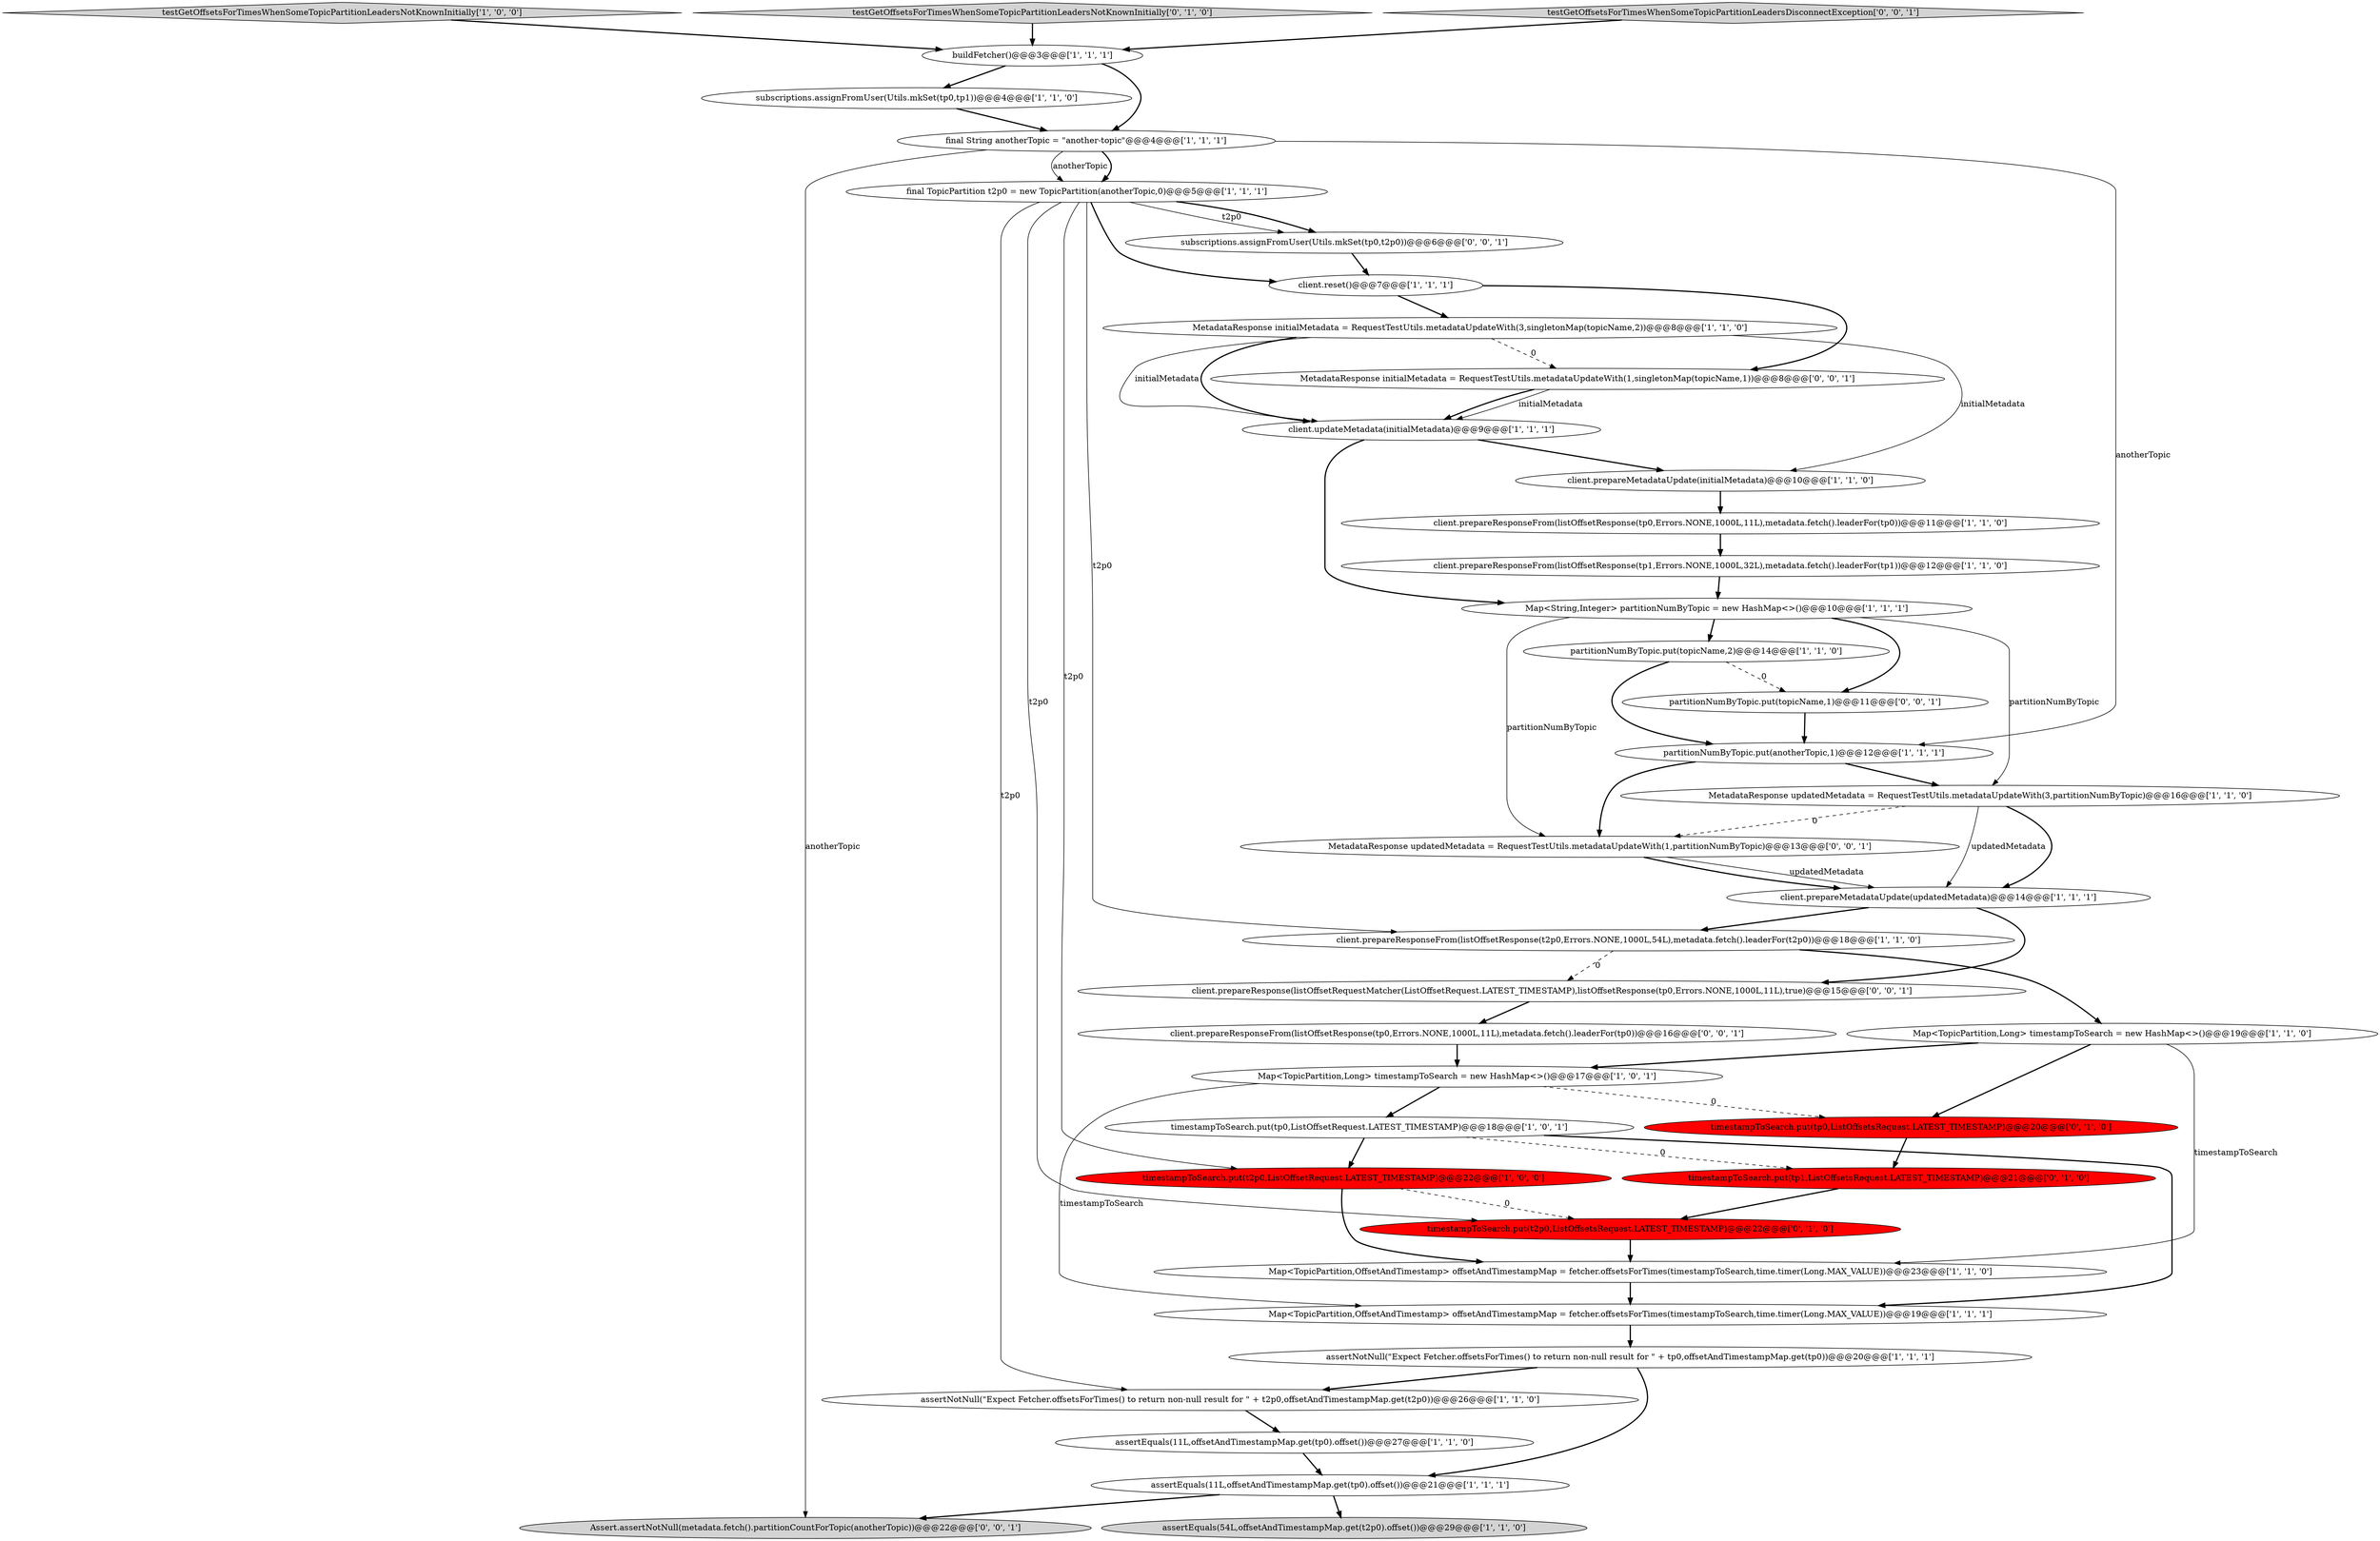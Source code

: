 digraph {
28 [style = filled, label = "timestampToSearch.put(t2p0,ListOffsetsRequest.LATEST_TIMESTAMP)@@@22@@@['0', '1', '0']", fillcolor = red, shape = ellipse image = "AAA1AAABBB2BBB"];
2 [style = filled, label = "testGetOffsetsForTimesWhenSomeTopicPartitionLeadersNotKnownInitially['1', '0', '0']", fillcolor = lightgray, shape = diamond image = "AAA0AAABBB1BBB"];
3 [style = filled, label = "timestampToSearch.put(tp0,ListOffsetRequest.LATEST_TIMESTAMP)@@@18@@@['1', '0', '1']", fillcolor = white, shape = ellipse image = "AAA0AAABBB1BBB"];
16 [style = filled, label = "timestampToSearch.put(t2p0,ListOffsetRequest.LATEST_TIMESTAMP)@@@22@@@['1', '0', '0']", fillcolor = red, shape = ellipse image = "AAA1AAABBB1BBB"];
27 [style = filled, label = "assertEquals(11L,offsetAndTimestampMap.get(tp0).offset())@@@27@@@['1', '1', '0']", fillcolor = white, shape = ellipse image = "AAA0AAABBB1BBB"];
35 [style = filled, label = "client.prepareResponse(listOffsetRequestMatcher(ListOffsetRequest.LATEST_TIMESTAMP),listOffsetResponse(tp0,Errors.NONE,1000L,11L),true)@@@15@@@['0', '0', '1']", fillcolor = white, shape = ellipse image = "AAA0AAABBB3BBB"];
33 [style = filled, label = "MetadataResponse updatedMetadata = RequestTestUtils.metadataUpdateWith(1,partitionNumByTopic)@@@13@@@['0', '0', '1']", fillcolor = white, shape = ellipse image = "AAA0AAABBB3BBB"];
7 [style = filled, label = "client.prepareResponseFrom(listOffsetResponse(t2p0,Errors.NONE,1000L,54L),metadata.fetch().leaderFor(t2p0))@@@18@@@['1', '1', '0']", fillcolor = white, shape = ellipse image = "AAA0AAABBB1BBB"];
15 [style = filled, label = "client.updateMetadata(initialMetadata)@@@9@@@['1', '1', '1']", fillcolor = white, shape = ellipse image = "AAA0AAABBB1BBB"];
29 [style = filled, label = "timestampToSearch.put(tp1,ListOffsetsRequest.LATEST_TIMESTAMP)@@@21@@@['0', '1', '0']", fillcolor = red, shape = ellipse image = "AAA1AAABBB2BBB"];
32 [style = filled, label = "Assert.assertNotNull(metadata.fetch().partitionCountForTopic(anotherTopic))@@@22@@@['0', '0', '1']", fillcolor = lightgray, shape = ellipse image = "AAA0AAABBB3BBB"];
13 [style = filled, label = "client.prepareResponseFrom(listOffsetResponse(tp1,Errors.NONE,1000L,32L),metadata.fetch().leaderFor(tp1))@@@12@@@['1', '1', '0']", fillcolor = white, shape = ellipse image = "AAA0AAABBB1BBB"];
12 [style = filled, label = "Map<TopicPartition,OffsetAndTimestamp> offsetAndTimestampMap = fetcher.offsetsForTimes(timestampToSearch,time.timer(Long.MAX_VALUE))@@@19@@@['1', '1', '1']", fillcolor = white, shape = ellipse image = "AAA0AAABBB1BBB"];
10 [style = filled, label = "Map<TopicPartition,Long> timestampToSearch = new HashMap<>()@@@19@@@['1', '1', '0']", fillcolor = white, shape = ellipse image = "AAA0AAABBB1BBB"];
26 [style = filled, label = "subscriptions.assignFromUser(Utils.mkSet(tp0,tp1))@@@4@@@['1', '1', '0']", fillcolor = white, shape = ellipse image = "AAA0AAABBB1BBB"];
31 [style = filled, label = "timestampToSearch.put(tp0,ListOffsetsRequest.LATEST_TIMESTAMP)@@@20@@@['0', '1', '0']", fillcolor = red, shape = ellipse image = "AAA1AAABBB2BBB"];
19 [style = filled, label = "partitionNumByTopic.put(topicName,2)@@@14@@@['1', '1', '0']", fillcolor = white, shape = ellipse image = "AAA0AAABBB1BBB"];
8 [style = filled, label = "partitionNumByTopic.put(anotherTopic,1)@@@12@@@['1', '1', '1']", fillcolor = white, shape = ellipse image = "AAA0AAABBB1BBB"];
4 [style = filled, label = "assertNotNull(\"Expect Fetcher.offsetsForTimes() to return non-null result for \" + t2p0,offsetAndTimestampMap.get(t2p0))@@@26@@@['1', '1', '0']", fillcolor = white, shape = ellipse image = "AAA0AAABBB1BBB"];
1 [style = filled, label = "final TopicPartition t2p0 = new TopicPartition(anotherTopic,0)@@@5@@@['1', '1', '1']", fillcolor = white, shape = ellipse image = "AAA0AAABBB1BBB"];
9 [style = filled, label = "client.reset()@@@7@@@['1', '1', '1']", fillcolor = white, shape = ellipse image = "AAA0AAABBB1BBB"];
6 [style = filled, label = "final String anotherTopic = \"another-topic\"@@@4@@@['1', '1', '1']", fillcolor = white, shape = ellipse image = "AAA0AAABBB1BBB"];
21 [style = filled, label = "MetadataResponse initialMetadata = RequestTestUtils.metadataUpdateWith(3,singletonMap(topicName,2))@@@8@@@['1', '1', '0']", fillcolor = white, shape = ellipse image = "AAA0AAABBB1BBB"];
5 [style = filled, label = "buildFetcher()@@@3@@@['1', '1', '1']", fillcolor = white, shape = ellipse image = "AAA0AAABBB1BBB"];
37 [style = filled, label = "MetadataResponse initialMetadata = RequestTestUtils.metadataUpdateWith(1,singletonMap(topicName,1))@@@8@@@['0', '0', '1']", fillcolor = white, shape = ellipse image = "AAA0AAABBB3BBB"];
36 [style = filled, label = "client.prepareResponseFrom(listOffsetResponse(tp0,Errors.NONE,1000L,11L),metadata.fetch().leaderFor(tp0))@@@16@@@['0', '0', '1']", fillcolor = white, shape = ellipse image = "AAA0AAABBB3BBB"];
30 [style = filled, label = "testGetOffsetsForTimesWhenSomeTopicPartitionLeadersNotKnownInitially['0', '1', '0']", fillcolor = lightgray, shape = diamond image = "AAA0AAABBB2BBB"];
20 [style = filled, label = "MetadataResponse updatedMetadata = RequestTestUtils.metadataUpdateWith(3,partitionNumByTopic)@@@16@@@['1', '1', '0']", fillcolor = white, shape = ellipse image = "AAA0AAABBB1BBB"];
24 [style = filled, label = "Map<TopicPartition,OffsetAndTimestamp> offsetAndTimestampMap = fetcher.offsetsForTimes(timestampToSearch,time.timer(Long.MAX_VALUE))@@@23@@@['1', '1', '0']", fillcolor = white, shape = ellipse image = "AAA0AAABBB1BBB"];
14 [style = filled, label = "Map<TopicPartition,Long> timestampToSearch = new HashMap<>()@@@17@@@['1', '0', '1']", fillcolor = white, shape = ellipse image = "AAA0AAABBB1BBB"];
11 [style = filled, label = "assertNotNull(\"Expect Fetcher.offsetsForTimes() to return non-null result for \" + tp0,offsetAndTimestampMap.get(tp0))@@@20@@@['1', '1', '1']", fillcolor = white, shape = ellipse image = "AAA0AAABBB1BBB"];
17 [style = filled, label = "assertEquals(11L,offsetAndTimestampMap.get(tp0).offset())@@@21@@@['1', '1', '1']", fillcolor = white, shape = ellipse image = "AAA0AAABBB1BBB"];
0 [style = filled, label = "Map<String,Integer> partitionNumByTopic = new HashMap<>()@@@10@@@['1', '1', '1']", fillcolor = white, shape = ellipse image = "AAA0AAABBB1BBB"];
25 [style = filled, label = "client.prepareMetadataUpdate(updatedMetadata)@@@14@@@['1', '1', '1']", fillcolor = white, shape = ellipse image = "AAA0AAABBB1BBB"];
22 [style = filled, label = "client.prepareResponseFrom(listOffsetResponse(tp0,Errors.NONE,1000L,11L),metadata.fetch().leaderFor(tp0))@@@11@@@['1', '1', '0']", fillcolor = white, shape = ellipse image = "AAA0AAABBB1BBB"];
34 [style = filled, label = "testGetOffsetsForTimesWhenSomeTopicPartitionLeadersDisconnectException['0', '0', '1']", fillcolor = lightgray, shape = diamond image = "AAA0AAABBB3BBB"];
23 [style = filled, label = "client.prepareMetadataUpdate(initialMetadata)@@@10@@@['1', '1', '0']", fillcolor = white, shape = ellipse image = "AAA0AAABBB1BBB"];
39 [style = filled, label = "subscriptions.assignFromUser(Utils.mkSet(tp0,t2p0))@@@6@@@['0', '0', '1']", fillcolor = white, shape = ellipse image = "AAA0AAABBB3BBB"];
38 [style = filled, label = "partitionNumByTopic.put(topicName,1)@@@11@@@['0', '0', '1']", fillcolor = white, shape = ellipse image = "AAA0AAABBB3BBB"];
18 [style = filled, label = "assertEquals(54L,offsetAndTimestampMap.get(t2p0).offset())@@@29@@@['1', '1', '0']", fillcolor = lightgray, shape = ellipse image = "AAA0AAABBB1BBB"];
1->39 [style = bold, label=""];
3->29 [style = dashed, label="0"];
14->3 [style = bold, label=""];
8->33 [style = bold, label=""];
15->23 [style = bold, label=""];
24->12 [style = bold, label=""];
2->5 [style = bold, label=""];
1->39 [style = solid, label="t2p0"];
1->28 [style = solid, label="t2p0"];
10->31 [style = bold, label=""];
21->23 [style = solid, label="initialMetadata"];
10->24 [style = solid, label="timestampToSearch"];
10->14 [style = bold, label=""];
7->10 [style = bold, label=""];
0->19 [style = bold, label=""];
39->9 [style = bold, label=""];
34->5 [style = bold, label=""];
21->15 [style = bold, label=""];
16->24 [style = bold, label=""];
6->8 [style = solid, label="anotherTopic"];
11->4 [style = bold, label=""];
1->7 [style = solid, label="t2p0"];
12->11 [style = bold, label=""];
21->15 [style = solid, label="initialMetadata"];
5->26 [style = bold, label=""];
31->29 [style = bold, label=""];
20->25 [style = solid, label="updatedMetadata"];
21->37 [style = dashed, label="0"];
37->15 [style = bold, label=""];
3->12 [style = bold, label=""];
3->16 [style = bold, label=""];
17->32 [style = bold, label=""];
26->6 [style = bold, label=""];
25->35 [style = bold, label=""];
25->7 [style = bold, label=""];
20->25 [style = bold, label=""];
36->14 [style = bold, label=""];
1->4 [style = solid, label="t2p0"];
0->20 [style = solid, label="partitionNumByTopic"];
14->12 [style = solid, label="timestampToSearch"];
19->8 [style = bold, label=""];
1->9 [style = bold, label=""];
9->37 [style = bold, label=""];
0->38 [style = bold, label=""];
29->28 [style = bold, label=""];
37->15 [style = solid, label="initialMetadata"];
6->1 [style = bold, label=""];
33->25 [style = solid, label="updatedMetadata"];
19->38 [style = dashed, label="0"];
23->22 [style = bold, label=""];
8->20 [style = bold, label=""];
5->6 [style = bold, label=""];
30->5 [style = bold, label=""];
33->25 [style = bold, label=""];
15->0 [style = bold, label=""];
17->18 [style = bold, label=""];
4->27 [style = bold, label=""];
6->1 [style = solid, label="anotherTopic"];
7->35 [style = dashed, label="0"];
9->21 [style = bold, label=""];
27->17 [style = bold, label=""];
1->16 [style = solid, label="t2p0"];
28->24 [style = bold, label=""];
0->33 [style = solid, label="partitionNumByTopic"];
11->17 [style = bold, label=""];
6->32 [style = solid, label="anotherTopic"];
38->8 [style = bold, label=""];
20->33 [style = dashed, label="0"];
35->36 [style = bold, label=""];
16->28 [style = dashed, label="0"];
22->13 [style = bold, label=""];
13->0 [style = bold, label=""];
14->31 [style = dashed, label="0"];
}
